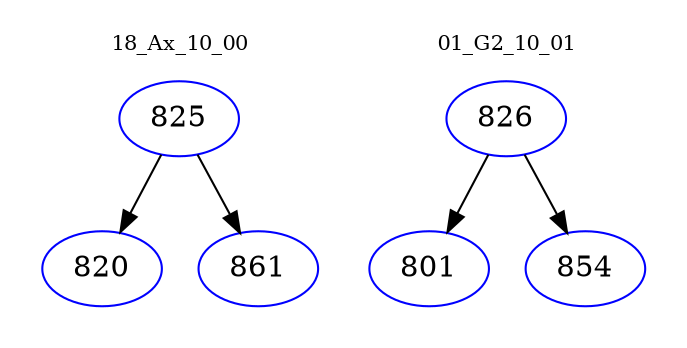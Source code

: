 digraph{
subgraph cluster_0 {
color = white
label = "18_Ax_10_00";
fontsize=10;
T0_825 [label="825", color="blue"]
T0_825 -> T0_820 [color="black"]
T0_820 [label="820", color="blue"]
T0_825 -> T0_861 [color="black"]
T0_861 [label="861", color="blue"]
}
subgraph cluster_1 {
color = white
label = "01_G2_10_01";
fontsize=10;
T1_826 [label="826", color="blue"]
T1_826 -> T1_801 [color="black"]
T1_801 [label="801", color="blue"]
T1_826 -> T1_854 [color="black"]
T1_854 [label="854", color="blue"]
}
}
